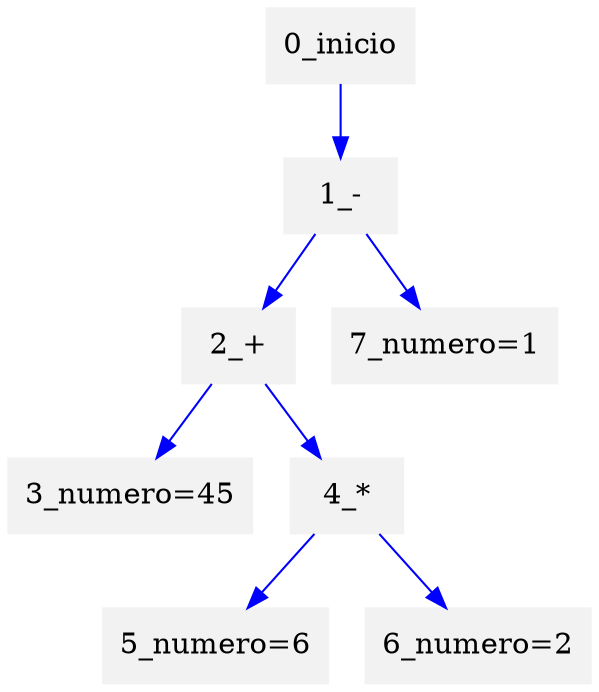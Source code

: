 digraph G {node[shape=box, style=filled, color=Gray95]; edge[color=blue];rankdir=UD 

"0_inicio"->"1_-""1_-"->"2_+""2_+"->"3_numero=45""2_+"->"4_*""4_*"->"5_numero=6""4_*"->"6_numero=2""1_-"->"7_numero=1"

}
